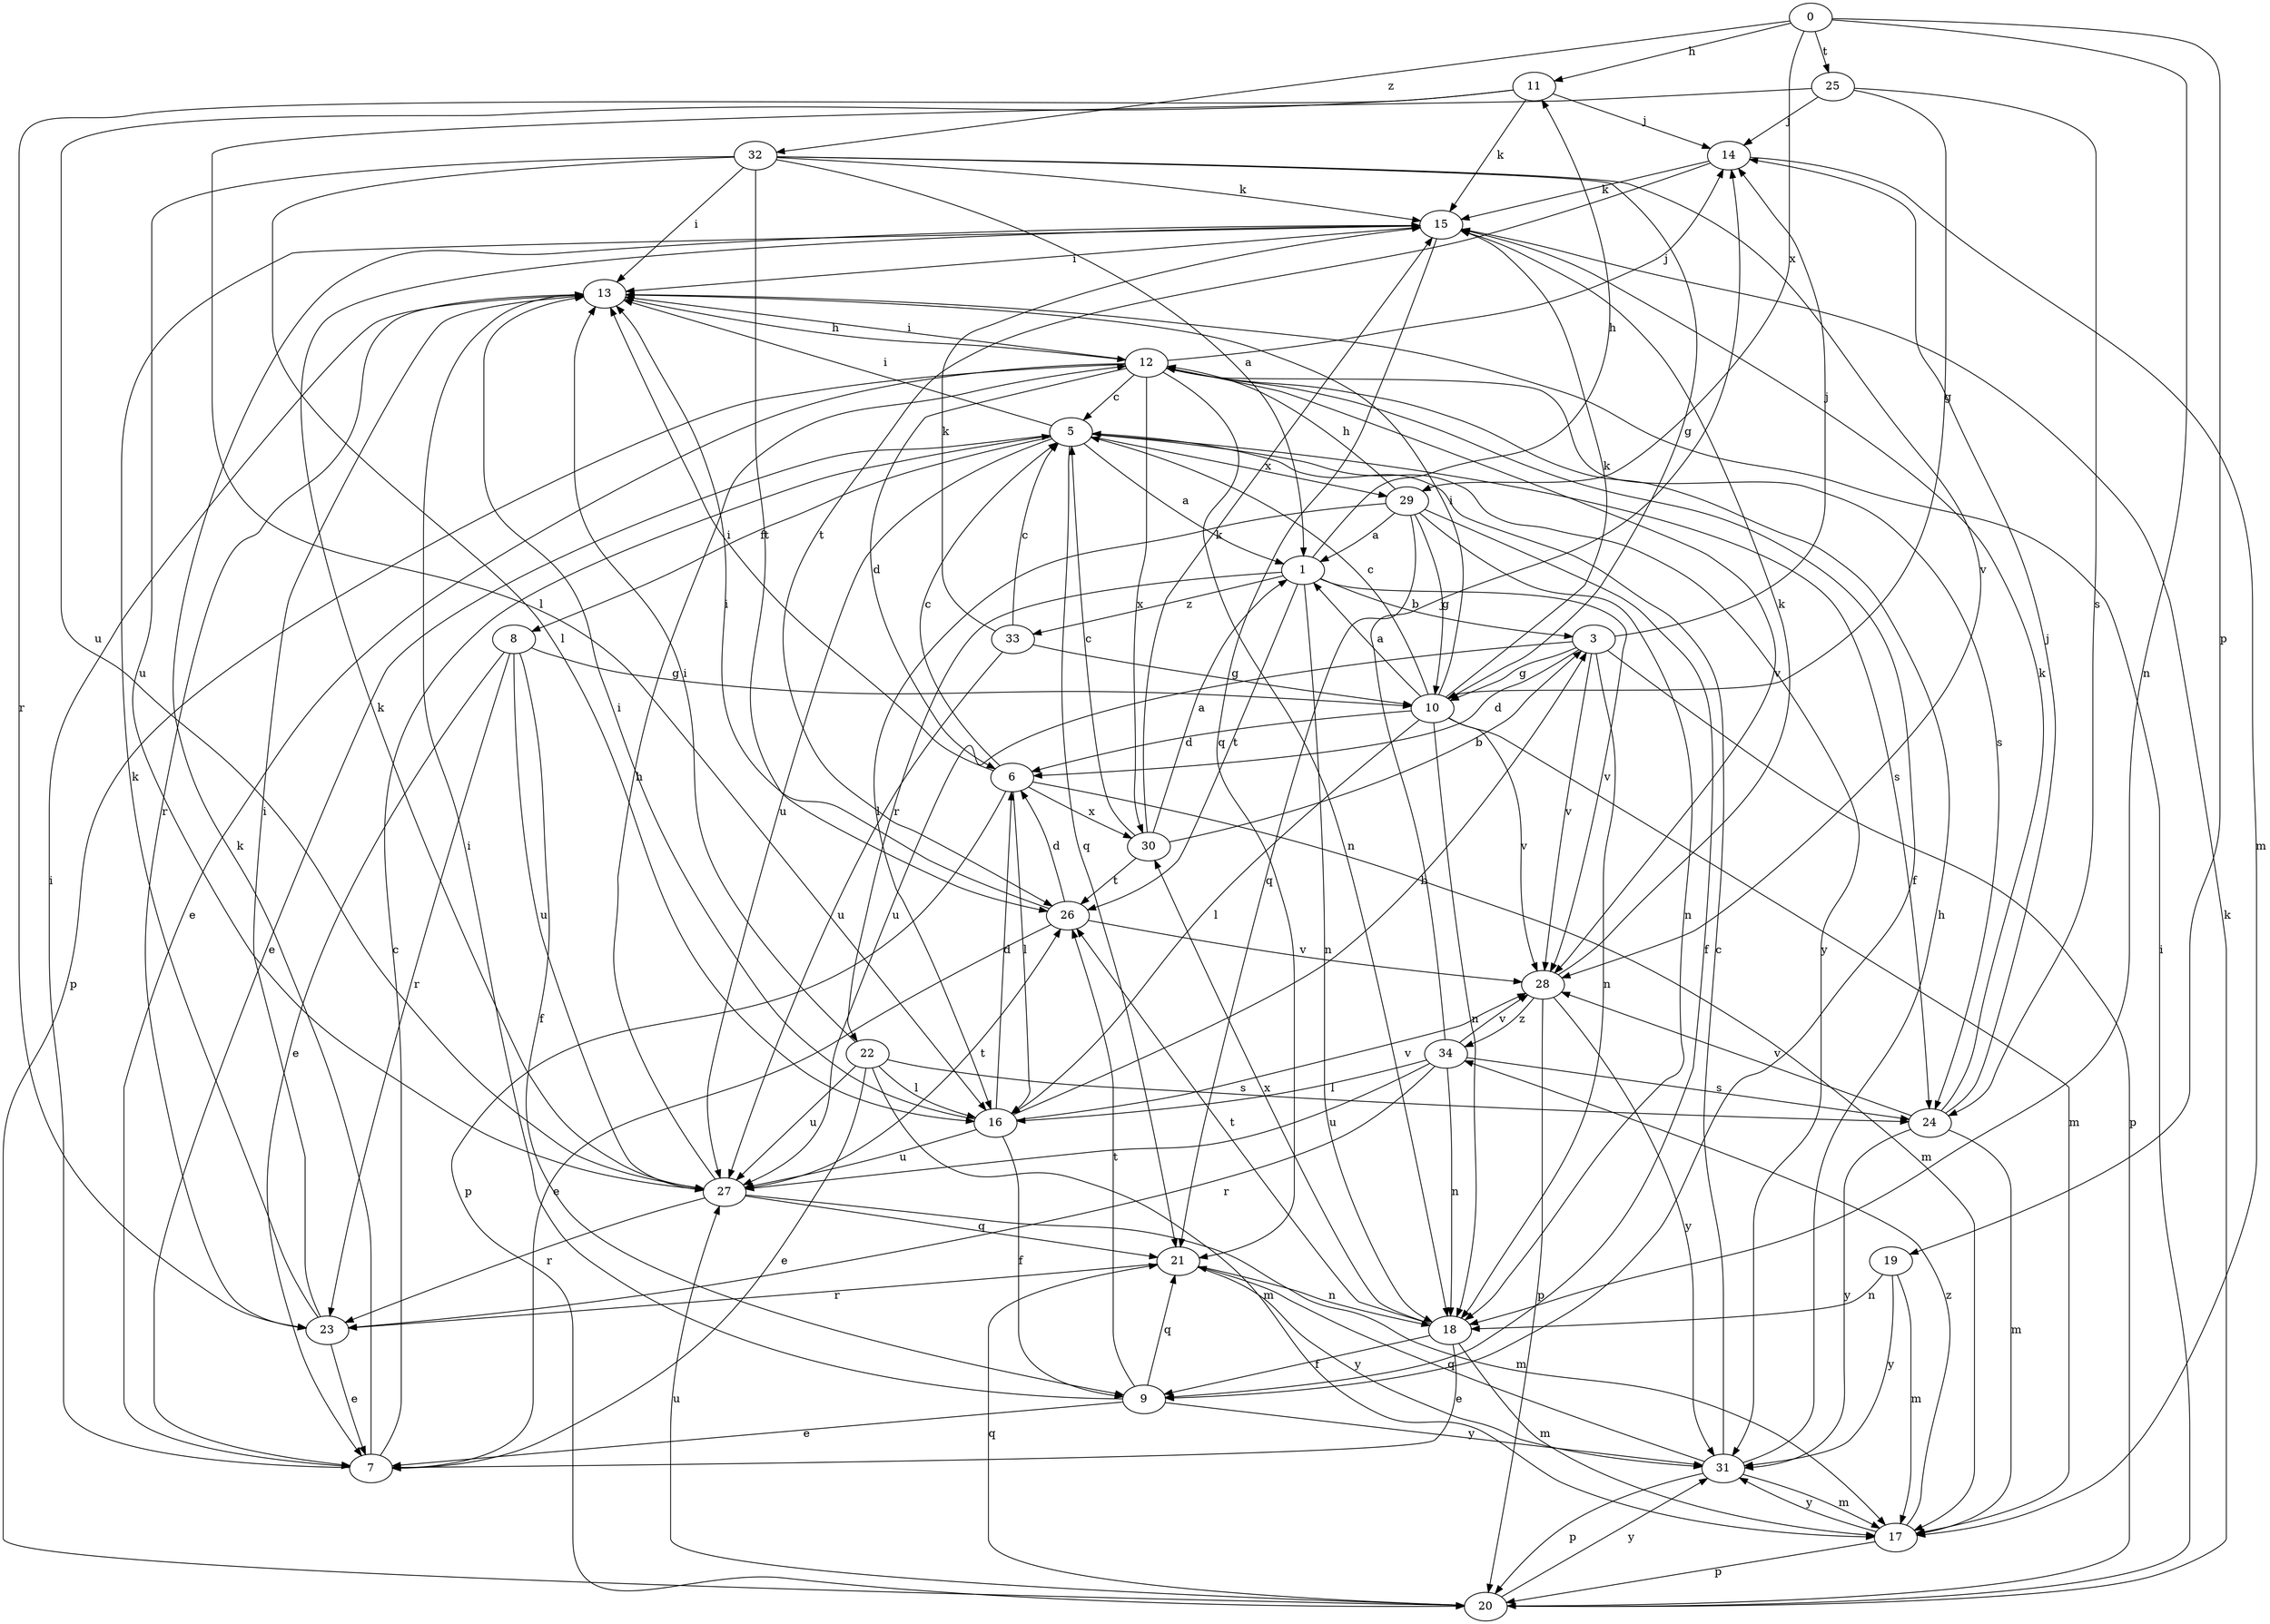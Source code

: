 strict digraph  {
0;
1;
3;
5;
6;
7;
8;
9;
10;
11;
12;
13;
14;
15;
16;
17;
18;
19;
20;
21;
22;
23;
24;
25;
26;
27;
28;
29;
30;
31;
32;
33;
34;
0 -> 11  [label=h];
0 -> 18  [label=n];
0 -> 19  [label=p];
0 -> 25  [label=t];
0 -> 29  [label=x];
0 -> 32  [label=z];
1 -> 3  [label=b];
1 -> 11  [label=h];
1 -> 18  [label=n];
1 -> 22  [label=r];
1 -> 26  [label=t];
1 -> 28  [label=v];
1 -> 33  [label=z];
3 -> 6  [label=d];
3 -> 10  [label=g];
3 -> 14  [label=j];
3 -> 18  [label=n];
3 -> 20  [label=p];
3 -> 27  [label=u];
3 -> 28  [label=v];
5 -> 1  [label=a];
5 -> 7  [label=e];
5 -> 8  [label=f];
5 -> 13  [label=i];
5 -> 21  [label=q];
5 -> 24  [label=s];
5 -> 27  [label=u];
5 -> 29  [label=x];
5 -> 31  [label=y];
6 -> 5  [label=c];
6 -> 13  [label=i];
6 -> 16  [label=l];
6 -> 17  [label=m];
6 -> 20  [label=p];
6 -> 30  [label=x];
7 -> 5  [label=c];
7 -> 13  [label=i];
7 -> 15  [label=k];
8 -> 7  [label=e];
8 -> 9  [label=f];
8 -> 10  [label=g];
8 -> 23  [label=r];
8 -> 27  [label=u];
9 -> 7  [label=e];
9 -> 13  [label=i];
9 -> 21  [label=q];
9 -> 26  [label=t];
9 -> 31  [label=y];
10 -> 1  [label=a];
10 -> 5  [label=c];
10 -> 6  [label=d];
10 -> 13  [label=i];
10 -> 15  [label=k];
10 -> 16  [label=l];
10 -> 17  [label=m];
10 -> 18  [label=n];
10 -> 28  [label=v];
11 -> 14  [label=j];
11 -> 15  [label=k];
11 -> 23  [label=r];
11 -> 27  [label=u];
12 -> 5  [label=c];
12 -> 6  [label=d];
12 -> 7  [label=e];
12 -> 9  [label=f];
12 -> 13  [label=i];
12 -> 14  [label=j];
12 -> 18  [label=n];
12 -> 20  [label=p];
12 -> 24  [label=s];
12 -> 28  [label=v];
12 -> 30  [label=x];
13 -> 12  [label=h];
13 -> 23  [label=r];
14 -> 15  [label=k];
14 -> 17  [label=m];
14 -> 26  [label=t];
15 -> 13  [label=i];
15 -> 21  [label=q];
16 -> 3  [label=b];
16 -> 6  [label=d];
16 -> 9  [label=f];
16 -> 13  [label=i];
16 -> 27  [label=u];
16 -> 28  [label=v];
17 -> 20  [label=p];
17 -> 31  [label=y];
17 -> 34  [label=z];
18 -> 7  [label=e];
18 -> 9  [label=f];
18 -> 17  [label=m];
18 -> 26  [label=t];
18 -> 30  [label=x];
19 -> 17  [label=m];
19 -> 18  [label=n];
19 -> 31  [label=y];
20 -> 13  [label=i];
20 -> 15  [label=k];
20 -> 21  [label=q];
20 -> 27  [label=u];
20 -> 31  [label=y];
21 -> 18  [label=n];
21 -> 23  [label=r];
21 -> 31  [label=y];
22 -> 7  [label=e];
22 -> 13  [label=i];
22 -> 16  [label=l];
22 -> 17  [label=m];
22 -> 24  [label=s];
22 -> 27  [label=u];
23 -> 7  [label=e];
23 -> 13  [label=i];
23 -> 15  [label=k];
24 -> 14  [label=j];
24 -> 15  [label=k];
24 -> 17  [label=m];
24 -> 28  [label=v];
24 -> 31  [label=y];
25 -> 10  [label=g];
25 -> 14  [label=j];
25 -> 16  [label=l];
25 -> 24  [label=s];
26 -> 6  [label=d];
26 -> 7  [label=e];
26 -> 13  [label=i];
26 -> 28  [label=v];
27 -> 12  [label=h];
27 -> 15  [label=k];
27 -> 17  [label=m];
27 -> 21  [label=q];
27 -> 23  [label=r];
27 -> 26  [label=t];
28 -> 15  [label=k];
28 -> 20  [label=p];
28 -> 31  [label=y];
28 -> 34  [label=z];
29 -> 1  [label=a];
29 -> 9  [label=f];
29 -> 10  [label=g];
29 -> 12  [label=h];
29 -> 16  [label=l];
29 -> 18  [label=n];
29 -> 21  [label=q];
30 -> 1  [label=a];
30 -> 3  [label=b];
30 -> 5  [label=c];
30 -> 15  [label=k];
30 -> 26  [label=t];
31 -> 5  [label=c];
31 -> 12  [label=h];
31 -> 17  [label=m];
31 -> 20  [label=p];
31 -> 21  [label=q];
32 -> 1  [label=a];
32 -> 10  [label=g];
32 -> 13  [label=i];
32 -> 15  [label=k];
32 -> 16  [label=l];
32 -> 26  [label=t];
32 -> 27  [label=u];
32 -> 28  [label=v];
33 -> 5  [label=c];
33 -> 10  [label=g];
33 -> 15  [label=k];
33 -> 27  [label=u];
34 -> 14  [label=j];
34 -> 16  [label=l];
34 -> 18  [label=n];
34 -> 23  [label=r];
34 -> 24  [label=s];
34 -> 27  [label=u];
34 -> 28  [label=v];
}
